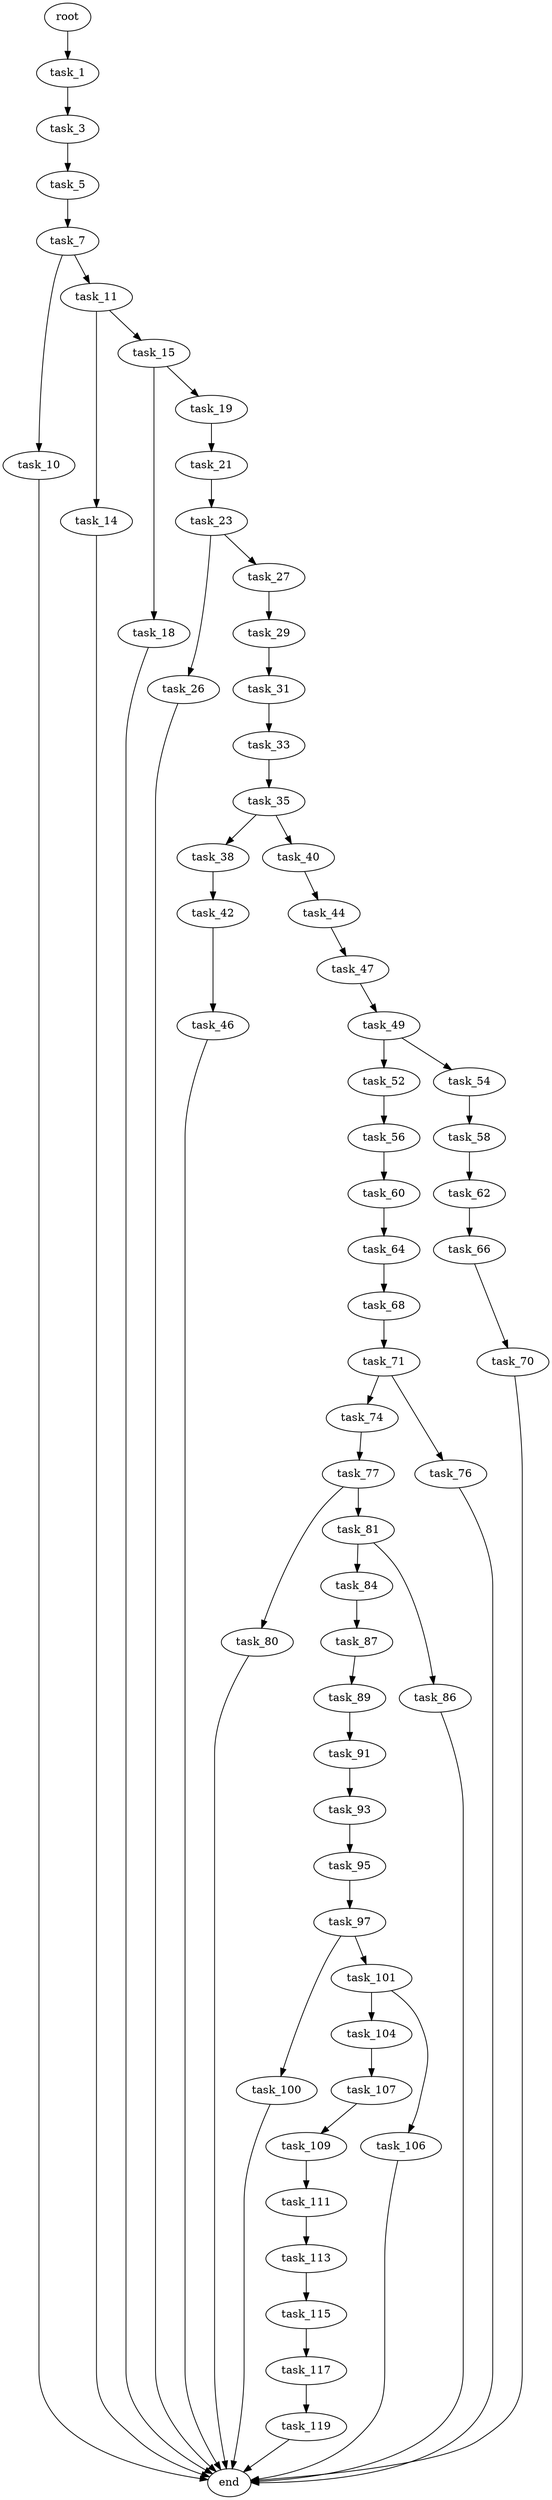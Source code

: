 digraph G {
  root [size="0.000000"];
  task_1 [size="864167940109.000000"];
  task_3 [size="8589934592.000000"];
  task_5 [size="47262828608.000000"];
  task_7 [size="364583582882.000000"];
  task_10 [size="1073741824000.000000"];
  task_11 [size="11682131285.000000"];
  task_14 [size="2564965700.000000"];
  task_15 [size="1116534647922.000000"];
  task_18 [size="12989681388.000000"];
  task_19 [size="68719476736.000000"];
  task_21 [size="8589934592.000000"];
  task_23 [size="782757789696.000000"];
  task_26 [size="8589934592.000000"];
  task_27 [size="3082213147.000000"];
  task_29 [size="68719476736.000000"];
  task_31 [size="782757789696.000000"];
  task_33 [size="28991029248.000000"];
  task_35 [size="549755813888.000000"];
  task_38 [size="275487308697.000000"];
  task_40 [size="327625135291.000000"];
  task_42 [size="8589934592.000000"];
  task_44 [size="587396424172.000000"];
  task_46 [size="39814421873.000000"];
  task_47 [size="88707483036.000000"];
  task_49 [size="57028983491.000000"];
  task_52 [size="1073741824000.000000"];
  task_54 [size="8589934592.000000"];
  task_56 [size="231928233984.000000"];
  task_58 [size="6495248773.000000"];
  task_60 [size="368293445632.000000"];
  task_62 [size="8589934592.000000"];
  task_64 [size="782757789696.000000"];
  task_66 [size="5736465010.000000"];
  task_68 [size="543048123303.000000"];
  task_70 [size="28991029248.000000"];
  task_71 [size="8589934592.000000"];
  task_74 [size="74435114738.000000"];
  task_76 [size="3057292234.000000"];
  task_77 [size="8589934592.000000"];
  task_80 [size="29751798049.000000"];
  task_81 [size="4302609839.000000"];
  task_84 [size="231928233984.000000"];
  task_86 [size="655744108664.000000"];
  task_87 [size="37330251490.000000"];
  task_89 [size="68719476736.000000"];
  task_91 [size="231928233984.000000"];
  task_93 [size="154853490579.000000"];
  task_95 [size="12639235561.000000"];
  task_97 [size="498495131474.000000"];
  task_100 [size="254507900342.000000"];
  task_101 [size="549755813888.000000"];
  task_104 [size="11070861616.000000"];
  task_106 [size="12845390194.000000"];
  task_107 [size="4861802762.000000"];
  task_109 [size="12391361836.000000"];
  task_111 [size="530604879581.000000"];
  task_113 [size="478036735108.000000"];
  task_115 [size="363560783010.000000"];
  task_117 [size="68719476736.000000"];
  task_119 [size="8589934592.000000"];
  end [size="0.000000"];

  root -> task_1 [size="1.000000"];
  task_1 -> task_3 [size="838860800.000000"];
  task_3 -> task_5 [size="33554432.000000"];
  task_5 -> task_7 [size="75497472.000000"];
  task_7 -> task_10 [size="301989888.000000"];
  task_7 -> task_11 [size="301989888.000000"];
  task_10 -> end [size="1.000000"];
  task_11 -> task_14 [size="679477248.000000"];
  task_11 -> task_15 [size="679477248.000000"];
  task_14 -> end [size="1.000000"];
  task_15 -> task_18 [size="679477248.000000"];
  task_15 -> task_19 [size="679477248.000000"];
  task_18 -> end [size="1.000000"];
  task_19 -> task_21 [size="134217728.000000"];
  task_21 -> task_23 [size="33554432.000000"];
  task_23 -> task_26 [size="679477248.000000"];
  task_23 -> task_27 [size="679477248.000000"];
  task_26 -> end [size="1.000000"];
  task_27 -> task_29 [size="75497472.000000"];
  task_29 -> task_31 [size="134217728.000000"];
  task_31 -> task_33 [size="679477248.000000"];
  task_33 -> task_35 [size="75497472.000000"];
  task_35 -> task_38 [size="536870912.000000"];
  task_35 -> task_40 [size="536870912.000000"];
  task_38 -> task_42 [size="301989888.000000"];
  task_40 -> task_44 [size="838860800.000000"];
  task_42 -> task_46 [size="33554432.000000"];
  task_44 -> task_47 [size="679477248.000000"];
  task_46 -> end [size="1.000000"];
  task_47 -> task_49 [size="75497472.000000"];
  task_49 -> task_52 [size="75497472.000000"];
  task_49 -> task_54 [size="75497472.000000"];
  task_52 -> task_56 [size="838860800.000000"];
  task_54 -> task_58 [size="33554432.000000"];
  task_56 -> task_60 [size="301989888.000000"];
  task_58 -> task_62 [size="209715200.000000"];
  task_60 -> task_64 [size="411041792.000000"];
  task_62 -> task_66 [size="33554432.000000"];
  task_64 -> task_68 [size="679477248.000000"];
  task_66 -> task_70 [size="301989888.000000"];
  task_68 -> task_71 [size="838860800.000000"];
  task_70 -> end [size="1.000000"];
  task_71 -> task_74 [size="33554432.000000"];
  task_71 -> task_76 [size="33554432.000000"];
  task_74 -> task_77 [size="209715200.000000"];
  task_76 -> end [size="1.000000"];
  task_77 -> task_80 [size="33554432.000000"];
  task_77 -> task_81 [size="33554432.000000"];
  task_80 -> end [size="1.000000"];
  task_81 -> task_84 [size="75497472.000000"];
  task_81 -> task_86 [size="75497472.000000"];
  task_84 -> task_87 [size="301989888.000000"];
  task_86 -> end [size="1.000000"];
  task_87 -> task_89 [size="75497472.000000"];
  task_89 -> task_91 [size="134217728.000000"];
  task_91 -> task_93 [size="301989888.000000"];
  task_93 -> task_95 [size="301989888.000000"];
  task_95 -> task_97 [size="209715200.000000"];
  task_97 -> task_100 [size="411041792.000000"];
  task_97 -> task_101 [size="411041792.000000"];
  task_100 -> end [size="1.000000"];
  task_101 -> task_104 [size="536870912.000000"];
  task_101 -> task_106 [size="536870912.000000"];
  task_104 -> task_107 [size="301989888.000000"];
  task_106 -> end [size="1.000000"];
  task_107 -> task_109 [size="134217728.000000"];
  task_109 -> task_111 [size="679477248.000000"];
  task_111 -> task_113 [size="411041792.000000"];
  task_113 -> task_115 [size="838860800.000000"];
  task_115 -> task_117 [size="411041792.000000"];
  task_117 -> task_119 [size="134217728.000000"];
  task_119 -> end [size="1.000000"];
}
